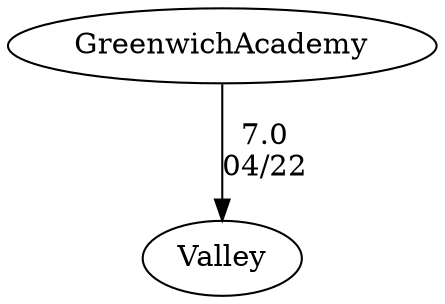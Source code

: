 digraph girls4foursValley {GreenwichAcademy [URL="girls4foursValleyGreenwichAcademy.html"];Valley [URL="girls4foursValleyValley.html"];GreenwichAcademy -> Valley[label="7.0
04/22", weight="93", tooltip="NEIRA Girls Fours,Greenwich Academy vs. Valley Regional			
Distance: 1250m Conditions: Windy, with conditions in the last 500m getting progressively choppier through the day. Strong cross-tailwind for all races. Comments: Race order went 3V-1V-2V-4V. Due to high winds, racing was shortened to 1100m for the 2V race and 1000m for the 4V race.
A big thanks to Valley Regional for making the trip to Greenwich!
None", URL="http://www.row2k.com/results/resultspage.cfm?UID=F7D27A2768B3A94AA28296B6E17A5936&cat=1", random="random"]}